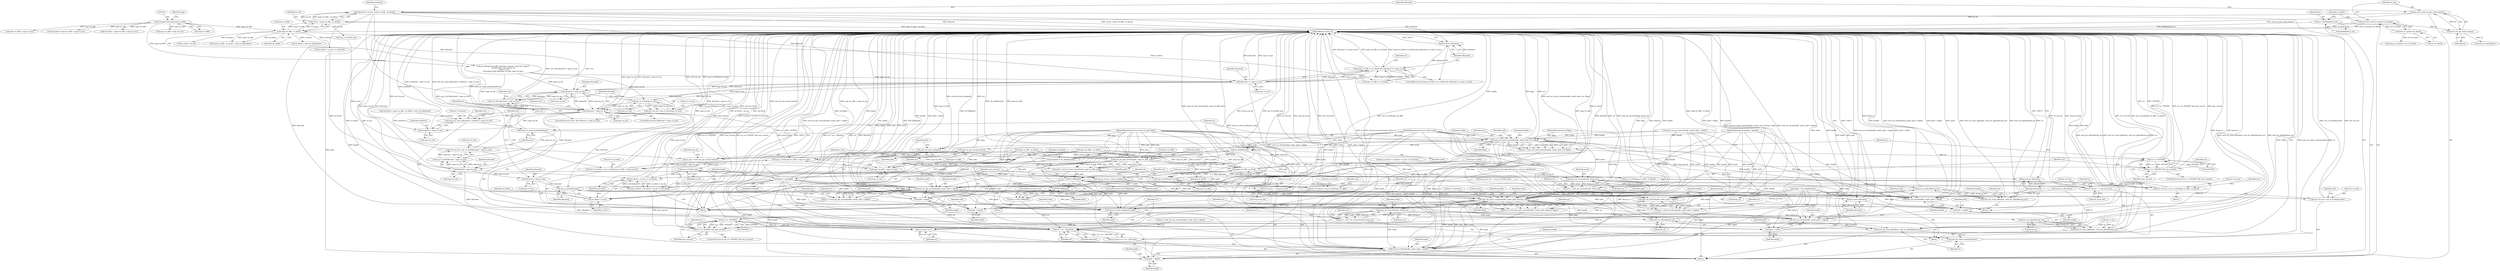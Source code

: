 digraph "1_linux_667eff35a1f56fa74ce98a0c7c29a40adc1ba4e3_0@API" {
"1000220" [label="(Call,allocated = ee_len - (map->m_lblk - ee_block))"];
"1000222" [label="(Call,ee_len - (map->m_lblk - ee_block))"];
"1000216" [label="(Call,ee_len = ext4_ext_get_actual_len(ex))"];
"1000218" [label="(Call,ext4_ext_get_actual_len(ex))"];
"1000203" [label="(Call,ex = path[depth].p_ext)"];
"1000224" [label="(Call,map->m_lblk - ee_block)"];
"1000153" [label="(Call,(unsigned long long)map->m_lblk)"];
"1000210" [label="(Call,ee_block = le32_to_cpu(ex->ee_block))"];
"1000212" [label="(Call,le32_to_cpu(ex->ee_block))"];
"1000274" [label="(Call,allocated <= map->m_len)"];
"1000268" [label="(Call,(map->m_lblk == ee_block) && (allocated <= map->m_len))"];
"1000279" [label="(Return,return allocated;)"];
"1000322" [label="(Call,allocated > map->m_len)"];
"1000319" [label="(Call,!ex1 && allocated > map->m_len)"];
"1000331" [label="(Call,cpu_to_le16(map->m_len))"];
"1000327" [label="(Call,ex2->ee_len = cpu_to_le16(map->m_len))"];
"1000336" [label="(Call,allocated > map->m_len)"];
"1000351" [label="(Call,cpu_to_le32(map->m_lblk + map->m_len))"];
"1000347" [label="(Call,ex3->ee_block = cpu_to_le32(map->m_lblk + map->m_len))"];
"1000352" [label="(Call,map->m_lblk + map->m_len)"];
"1000359" [label="(Call,ext4_ext_store_pblock(ex3, newblock + map->m_len))"];
"1000376" [label="(Call,ext4_ext_mark_uninitialized(ex3))"];
"1000380" [label="(Call,ext4_ext_insert_extent(handle, inode, path, ex3, flags))"];
"1000378" [label="(Call,err = ext4_ext_insert_extent(handle, inode, path, ex3, flags))"];
"1000388" [label="(Call,err == -ENOSPC)"];
"1000387" [label="(Call,err == -ENOSPC && may_zeroout)"];
"1000664" [label="(Return,return err;)"];
"1000396" [label="(Call,ext4_ext_zeroout(inode, &orig_ex))"];
"1000394" [label="(Call,err =  ext4_ext_zeroout(inode, &orig_ex))"];
"1000419" [label="(Call,ext4_ext_pblock(&orig_ex))"];
"1000417" [label="(Call,ext4_ext_store_pblock(ex, ext4_ext_pblock(&orig_ex)))"];
"1000422" [label="(Call,ext4_ext_dirty(handle, inode, path + depth))"];
"1000653" [label="(Call,ext4_ext_pblock(&orig_ex))"];
"1000651" [label="(Call,ext4_ext_store_pblock(ex, ext4_ext_pblock(&orig_ex)))"];
"1000656" [label="(Call,ext4_ext_mark_uninitialized(ex))"];
"1000658" [label="(Call,ext4_ext_dirty(handle, inode, path + depth))"];
"1000425" [label="(Call,path + depth)"];
"1000436" [label="(Call,ext_depth(inode))"];
"1000434" [label="(Call,newdepth = ext_depth(inode))"];
"1000455" [label="(Call,depth = newdepth)"];
"1000494" [label="(Call,ext4_ext_get_access(handle, inode, path + depth))"];
"1000492" [label="(Call,err = ext4_ext_get_access(handle, inode, path + depth))"];
"1000632" [label="(Call,err ? err : allocated)"];
"1000631" [label="(Return,return err ? err : allocated;)"];
"1000560" [label="(Call,ext4_ext_dirty(handle, inode, path + depth))"];
"1000558" [label="(Call,err = ext4_ext_dirty(handle, inode, path + depth))"];
"1000628" [label="(Call,ext4_ext_show_leaf(inode, path))"];
"1000572" [label="(Call,ext4_ext_insert_extent(handle, inode, path, &newex, flags))"];
"1000570" [label="(Call,err = ext4_ext_insert_extent(handle, inode, path, &newex, flags))"];
"1000581" [label="(Call,err == -ENOSPC)"];
"1000580" [label="(Call,err == -ENOSPC && may_zeroout)"];
"1000589" [label="(Call,ext4_ext_zeroout(inode, &orig_ex))"];
"1000587" [label="(Call,err =  ext4_ext_zeroout(inode, &orig_ex))"];
"1000612" [label="(Call,ext4_ext_pblock(&orig_ex))"];
"1000610" [label="(Call,ext4_ext_store_pblock(ex, ext4_ext_pblock(&orig_ex)))"];
"1000615" [label="(Call,ext4_ext_dirty(handle, inode, path + depth))"];
"1000618" [label="(Call,path + depth)"];
"1000661" [label="(Call,path + depth)"];
"1000497" [label="(Call,path + depth)"];
"1000563" [label="(Call,path + depth)"];
"1000462" [label="(Call,ext4_ext_find_extent(inode, map->m_lblk, path))"];
"1000460" [label="(Call,path = ext4_ext_find_extent(inode, map->m_lblk, path))"];
"1000469" [label="(Call,IS_ERR(path))"];
"1000474" [label="(Call,PTR_ERR(path))"];
"1000472" [label="(Call,err = PTR_ERR(path))"];
"1000523" [label="(Call,map->m_lblk - ee_block)"];
"1000522" [label="(Call,cpu_to_le16(map->m_lblk - ee_block))"];
"1000518" [label="(Call,ex1->ee_len = cpu_to_le16(map->m_lblk - ee_block))"];
"1000538" [label="(Call,cpu_to_le32(map->m_lblk))"];
"1000534" [label="(Call,ex2->ee_block = cpu_to_le32(map->m_lblk))"];
"1000440" [label="(Call,ext4_ext_get_actual_len(ex3))"];
"1000438" [label="(Call,ee_len -= ext4_ext_get_actual_len(ex3))"];
"1000446" [label="(Call,cpu_to_le16(ee_len))"];
"1000442" [label="(Call,orig_ex.ee_len = cpu_to_le16(ee_len))"];
"1000603" [label="(Call,ex->ee_len   = orig_ex.ee_len)"];
"1000644" [label="(Call,ex->ee_len   = orig_ex.ee_len)"];
"1000450" [label="(Call,ee_block + ee_len <= eof_block)"];
"1000448" [label="(Call,may_zeroout = ee_block + ee_len <= eof_block)"];
"1000451" [label="(Call,ee_block + ee_len)"];
"1000458" [label="(Call,ext4_ext_drop_refs(path))"];
"1000361" [label="(Call,newblock + map->m_len)"];
"1000371" [label="(Call,allocated - map->m_len)"];
"1000370" [label="(Call,cpu_to_le16(allocated - map->m_len))"];
"1000366" [label="(Call,ex3->ee_len = cpu_to_le16(allocated - map->m_len))"];
"1000428" [label="(Return,return allocated;)"];
"1000503" [label="(Call,allocated = map->m_len)"];
"1000549" [label="(Call,cpu_to_le16(allocated))"];
"1000545" [label="(Call,ex2->ee_len = cpu_to_le16(allocated))"];
"1000621" [label="(Return,return allocated;)"];
"1000441" [label="(Identifier,ex3)"];
"1000219" [label="(Identifier,ex)"];
"1000457" [label="(Identifier,newdepth)"];
"1000253" [label="(Call,cpu_to_le16(ee_len))"];
"1000660" [label="(Identifier,inode)"];
"1000389" [label="(Identifier,err)"];
"1000586" [label="(Block,)"];
"1000211" [label="(Identifier,ee_block)"];
"1000336" [label="(Call,allocated > map->m_len)"];
"1000119" [label="(MethodParameterIn,struct ext4_ext_path *path)"];
"1000454" [label="(Identifier,eof_block)"];
"1000581" [label="(Call,err == -ENOSPC)"];
"1000585" [label="(Identifier,may_zeroout)"];
"1000293" [label="(Call,map->m_lblk > ee_block)"];
"1000631" [label="(Return,return err ? err : allocated;)"];
"1000436" [label="(Call,ext_depth(inode))"];
"1000216" [label="(Call,ee_len = ext4_ext_get_actual_len(ex))"];
"1000538" [label="(Call,cpu_to_le32(map->m_lblk))"];
"1000524" [label="(Call,map->m_lblk)"];
"1000422" [label="(Call,ext4_ext_dirty(handle, inode, path + depth))"];
"1000630" [label="(Identifier,path)"];
"1000392" [label="(Identifier,may_zeroout)"];
"1000615" [label="(Call,ext4_ext_dirty(handle, inode, path + depth))"];
"1000418" [label="(Identifier,ex)"];
"1000527" [label="(Identifier,ee_block)"];
"1000224" [label="(Call,map->m_lblk - ee_block)"];
"1000263" [label="(Call,ee_block + ee_len)"];
"1000578" [label="(Identifier,flags)"];
"1000324" [label="(Call,map->m_len)"];
"1000611" [label="(Identifier,ex)"];
"1000435" [label="(Identifier,newdepth)"];
"1000210" [label="(Call,ee_block = le32_to_cpu(ex->ee_block))"];
"1000427" [label="(Identifier,depth)"];
"1000514" [label="(Block,)"];
"1000453" [label="(Identifier,ee_len)"];
"1000448" [label="(Call,may_zeroout = ee_block + ee_len <= eof_block)"];
"1000155" [label="(Call,map->m_lblk)"];
"1000522" [label="(Call,cpu_to_le16(map->m_lblk - ee_block))"];
"1000371" [label="(Call,allocated - map->m_len)"];
"1000390" [label="(Call,-ENOSPC)"];
"1000588" [label="(Identifier,err)"];
"1000469" [label="(Call,IS_ERR(path))"];
"1000645" [label="(Call,ex->ee_len)"];
"1000378" [label="(Call,err = ext4_ext_insert_extent(handle, inode, path, ex3, flags))"];
"1000582" [label="(Identifier,err)"];
"1000497" [label="(Call,path + depth)"];
"1000575" [label="(Identifier,path)"];
"1000485" [label="(Call,ex2 != &newex)"];
"1000612" [label="(Call,ext4_ext_pblock(&orig_ex))"];
"1000607" [label="(Call,orig_ex.ee_len)"];
"1000458" [label="(Call,ext4_ext_drop_refs(path))"];
"1000659" [label="(Identifier,handle)"];
"1000332" [label="(Call,map->m_len)"];
"1000444" [label="(Identifier,orig_ex)"];
"1000231" [label="(Call,map->m_lblk - ee_block + ext4_ext_pblock(ex))"];
"1000225" [label="(Call,map->m_lblk)"];
"1000656" [label="(Call,ext4_ext_mark_uninitialized(ex))"];
"1000493" [label="(Identifier,err)"];
"1000331" [label="(Call,cpu_to_le16(map->m_len))"];
"1000361" [label="(Call,newblock + map->m_len)"];
"1000343" [label="(Call,ex3 = &newex)"];
"1000664" [label="(Return,return err;)"];
"1000397" [label="(Identifier,inode)"];
"1000338" [label="(Call,map->m_len)"];
"1000652" [label="(Identifier,ex)"];
"1000501" [label="(Identifier,err)"];
"1000657" [label="(Identifier,ex)"];
"1000590" [label="(Identifier,inode)"];
"1000148" [label="(Call,ext_debug(\"ext4_split_unwritten_extents: inode %lu, logical\"\n \t\t\"block %llu, max_blocks %u\n\", inode->i_ino,\n\t\t(unsigned long long)map->m_lblk, map->m_len))"];
"1000635" [label="(Identifier,allocated)"];
"1000567" [label="(Literal,\"out here\n\")"];
"1000460" [label="(Call,path = ext4_ext_find_extent(inode, map->m_lblk, path))"];
"1000388" [label="(Call,err == -ENOSPC)"];
"1000604" [label="(Call,ex->ee_len)"];
"1000663" [label="(Identifier,depth)"];
"1000633" [label="(Identifier,err)"];
"1000529" [label="(Identifier,ex1)"];
"1000322" [label="(Call,allocated > map->m_len)"];
"1000269" [label="(Call,map->m_lblk == ee_block)"];
"1000534" [label="(Call,ex2->ee_block = cpu_to_le32(map->m_lblk))"];
"1000661" [label="(Call,path + depth)"];
"1000658" [label="(Call,ext4_ext_dirty(handle, inode, path + depth))"];
"1000559" [label="(Identifier,err)"];
"1000381" [label="(Identifier,handle)"];
"1000432" [label="(Identifier,err)"];
"1000545" [label="(Call,ex2->ee_len = cpu_to_le16(allocated))"];
"1000235" [label="(Call,ee_block + ext4_ext_pblock(ex))"];
"1000387" [label="(Call,err == -ENOSPC && may_zeroout)"];
"1000368" [label="(Identifier,ex3)"];
"1000212" [label="(Call,le32_to_cpu(ex->ee_block))"];
"1000554" [label="(Call,ex2 != ex)"];
"1000451" [label="(Call,ee_block + ee_len)"];
"1000467" [label="(Identifier,path)"];
"1000120" [label="(MethodParameterIn,int flags)"];
"1000518" [label="(Call,ex1->ee_len = cpu_to_le16(map->m_lblk - ee_block))"];
"1000283" [label="(Call,ext4_ext_get_access(handle, inode, path + depth))"];
"1000394" [label="(Call,err =  ext4_ext_zeroout(inode, &orig_ex))"];
"1000398" [label="(Call,&orig_ex)"];
"1000366" [label="(Call,ex3->ee_len = cpu_to_le16(allocated - map->m_len))"];
"1000401" [label="(Identifier,err)"];
"1000662" [label="(Identifier,path)"];
"1000589" [label="(Call,ext4_ext_zeroout(inode, &orig_ex))"];
"1000276" [label="(Call,map->m_len)"];
"1000450" [label="(Call,ee_block + ee_len <= eof_block)"];
"1000280" [label="(Identifier,allocated)"];
"1000352" [label="(Call,map->m_lblk + map->m_len)"];
"1000471" [label="(Block,)"];
"1000499" [label="(Identifier,depth)"];
"1000571" [label="(Identifier,err)"];
"1000382" [label="(Identifier,inode)"];
"1000370" [label="(Call,cpu_to_le16(allocated - map->m_len))"];
"1000116" [label="(MethodParameterIn,handle_t *handle)"];
"1000376" [label="(Call,ext4_ext_mark_uninitialized(ex3))"];
"1000549" [label="(Call,cpu_to_le16(allocated))"];
"1000472" [label="(Call,err = PTR_ERR(path))"];
"1000428" [label="(Return,return allocated;)"];
"1000275" [label="(Identifier,allocated)"];
"1000318" [label="(ControlStructure,if (!ex1 && allocated > map->m_len))"];
"1000205" [label="(Call,path[depth].p_ext)"];
"1000351" [label="(Call,cpu_to_le32(map->m_lblk + map->m_len))"];
"1000121" [label="(Block,)"];
"1000476" [label="(ControlStructure,goto out;)"];
"1000665" [label="(Identifier,err)"];
"1000439" [label="(Identifier,ee_len)"];
"1000353" [label="(Call,map->m_lblk)"];
"1000367" [label="(Call,ex3->ee_len)"];
"1000572" [label="(Call,ext4_ext_insert_extent(handle, inode, path, &newex, flags))"];
"1000335" [label="(ControlStructure,if (allocated > map->m_len))"];
"1000385" [label="(Identifier,flags)"];
"1000464" [label="(Call,map->m_lblk)"];
"1000217" [label="(Identifier,ee_len)"];
"1000255" [label="(Call,ext4_ext_store_pblock(&orig_ex, ext4_ext_pblock(ex)))"];
"1000274" [label="(Call,allocated <= map->m_len)"];
"1000183" [label="(Call,map->m_lblk + map->m_len)"];
"1000267" [label="(ControlStructure,if ((map->m_lblk == ee_block) && (allocated <= map->m_len)))"];
"1000440" [label="(Call,ext4_ext_get_actual_len(ex3))"];
"1000594" [label="(Identifier,err)"];
"1000426" [label="(Identifier,path)"];
"1000494" [label="(Call,ext4_ext_get_access(handle, inode, path + depth))"];
"1000473" [label="(Identifier,err)"];
"1000552" [label="(Identifier,ex2)"];
"1000463" [label="(Identifier,inode)"];
"1000323" [label="(Identifier,allocated)"];
"1000468" [label="(ControlStructure,if (IS_ERR(path)))"];
"1000519" [label="(Call,ex1->ee_len)"];
"1000282" [label="(Identifier,err)"];
"1000648" [label="(Call,orig_ex.ee_len)"];
"1000320" [label="(Call,!ex1)"];
"1000307" [label="(Call,map->m_lblk - ee_block)"];
"1000580" [label="(Call,err == -ENOSPC && may_zeroout)"];
"1000591" [label="(Call,&orig_ex)"];
"1000159" [label="(Identifier,map)"];
"1000423" [label="(Identifier,handle)"];
"1000419" [label="(Call,ext4_ext_pblock(&orig_ex))"];
"1000558" [label="(Call,err = ext4_ext_dirty(handle, inode, path + depth))"];
"1000328" [label="(Call,ex2->ee_len)"];
"1000379" [label="(Identifier,err)"];
"1000550" [label="(Identifier,allocated)"];
"1000629" [label="(Identifier,inode)"];
"1000616" [label="(Identifier,handle)"];
"1000363" [label="(Call,map->m_len)"];
"1000420" [label="(Call,&orig_ex)"];
"1000504" [label="(Identifier,allocated)"];
"1000281" [label="(Call,err = ext4_ext_get_access(handle, inode, path + depth))"];
"1000618" [label="(Call,path + depth)"];
"1000434" [label="(Call,newdepth = ext_depth(inode))"];
"1000576" [label="(Call,&newex)"];
"1000380" [label="(Call,ext4_ext_insert_extent(handle, inode, path, ex3, flags))"];
"1000237" [label="(Call,ext4_ext_pblock(ex))"];
"1000260" [label="(Call,may_zeroout = ee_block + ee_len <= eof_block)"];
"1000446" [label="(Call,cpu_to_le16(ee_len))"];
"1000117" [label="(MethodParameterIn,struct inode *inode)"];
"1000503" [label="(Call,allocated = map->m_len)"];
"1000617" [label="(Identifier,inode)"];
"1000539" [label="(Call,map->m_lblk)"];
"1000242" [label="(Call,orig_ex.ee_block = ex->ee_block)"];
"1000384" [label="(Identifier,ex3)"];
"1000456" [label="(Identifier,depth)"];
"1000470" [label="(Identifier,path)"];
"1000222" [label="(Call,ee_len - (map->m_lblk - ee_block))"];
"1000475" [label="(Identifier,path)"];
"1000373" [label="(Call,map->m_len)"];
"1000474" [label="(Call,PTR_ERR(path))"];
"1000560" [label="(Call,ext4_ext_dirty(handle, inode, path + depth))"];
"1000417" [label="(Call,ext4_ext_store_pblock(ex, ext4_ext_pblock(&orig_ex)))"];
"1000344" [label="(Identifier,ex3)"];
"1000190" [label="(Call,eof_block = map->m_lblk + map->m_len)"];
"1000372" [label="(Identifier,allocated)"];
"1000319" [label="(Call,!ex1 && allocated > map->m_len)"];
"1000327" [label="(Call,ex2->ee_len = cpu_to_le16(map->m_len))"];
"1000425" [label="(Call,path + depth)"];
"1000628" [label="(Call,ext4_ext_show_leaf(inode, path))"];
"1000393" [label="(Block,)"];
"1000348" [label="(Call,ex3->ee_block)"];
"1000204" [label="(Identifier,ex)"];
"1000654" [label="(Call,&orig_ex)"];
"1000492" [label="(Call,err = ext4_ext_get_access(handle, inode, path + depth))"];
"1000610" [label="(Call,ext4_ext_store_pblock(ex, ext4_ext_pblock(&orig_ex)))"];
"1000377" [label="(Identifier,ex3)"];
"1000396" [label="(Call,ext4_ext_zeroout(inode, &orig_ex))"];
"1000535" [label="(Call,ex2->ee_block)"];
"1000561" [label="(Identifier,handle)"];
"1000360" [label="(Identifier,ex3)"];
"1000644" [label="(Call,ex->ee_len   = orig_ex.ee_len)"];
"1000452" [label="(Identifier,ee_block)"];
"1000153" [label="(Call,(unsigned long long)map->m_lblk)"];
"1000221" [label="(Identifier,allocated)"];
"1000347" [label="(Call,ex3->ee_block = cpu_to_le32(map->m_lblk + map->m_len))"];
"1000651" [label="(Call,ext4_ext_store_pblock(ex, ext4_ext_pblock(&orig_ex)))"];
"1000459" [label="(Identifier,path)"];
"1000622" [label="(Identifier,allocated)"];
"1000362" [label="(Identifier,newblock)"];
"1000543" [label="(Identifier,ex2)"];
"1000424" [label="(Identifier,inode)"];
"1000573" [label="(Identifier,handle)"];
"1000443" [label="(Call,orig_ex.ee_len)"];
"1000199" [label="(Call,depth = ext_depth(inode))"];
"1000218" [label="(Call,ext4_ext_get_actual_len(ex))"];
"1000341" [label="(Block,)"];
"1000386" [label="(ControlStructure,if (err == -ENOSPC && may_zeroout))"];
"1000603" [label="(Call,ex->ee_len   = orig_ex.ee_len)"];
"1000213" [label="(Call,ex->ee_block)"];
"1000498" [label="(Identifier,path)"];
"1000359" [label="(Call,ext4_ext_store_pblock(ex3, newblock + map->m_len))"];
"1000562" [label="(Identifier,inode)"];
"1000478" [label="(Identifier,ex)"];
"1000438" [label="(Call,ee_len -= ext4_ext_get_actual_len(ex3))"];
"1000510" [label="(Identifier,ex1)"];
"1000495" [label="(Identifier,handle)"];
"1000447" [label="(Identifier,ee_len)"];
"1000455" [label="(Call,depth = newdepth)"];
"1000634" [label="(Identifier,err)"];
"1000563" [label="(Call,path + depth)"];
"1000268" [label="(Call,(map->m_lblk == ee_block) && (allocated <= map->m_len))"];
"1000546" [label="(Call,ex2->ee_len)"];
"1000619" [label="(Identifier,path)"];
"1000462" [label="(Call,ext4_ext_find_extent(inode, map->m_lblk, path))"];
"1000203" [label="(Call,ex = path[depth].p_ext)"];
"1000613" [label="(Call,&orig_ex)"];
"1000437" [label="(Identifier,inode)"];
"1000356" [label="(Call,map->m_len)"];
"1000258" [label="(Call,ext4_ext_pblock(ex))"];
"1000230" [label="(Identifier,newblock)"];
"1000262" [label="(Call,ee_block + ee_len <= eof_block)"];
"1000395" [label="(Identifier,err)"];
"1000461" [label="(Identifier,path)"];
"1000653" [label="(Call,ext4_ext_pblock(&orig_ex))"];
"1000583" [label="(Call,-ENOSPC)"];
"1000620" [label="(Identifier,depth)"];
"1000565" [label="(Identifier,depth)"];
"1000220" [label="(Call,allocated = ee_len - (map->m_lblk - ee_block))"];
"1000574" [label="(Identifier,inode)"];
"1000564" [label="(Identifier,path)"];
"1000496" [label="(Identifier,inode)"];
"1000442" [label="(Call,orig_ex.ee_len = cpu_to_le16(ee_len))"];
"1000570" [label="(Call,err = ext4_ext_insert_extent(handle, inode, path, &newex, flags))"];
"1000181" [label="(Call,eof_block < map->m_lblk + map->m_len)"];
"1000587" [label="(Call,err =  ext4_ext_zeroout(inode, &orig_ex))"];
"1000429" [label="(Identifier,allocated)"];
"1000579" [label="(ControlStructure,if (err == -ENOSPC && may_zeroout))"];
"1000632" [label="(Call,err ? err : allocated)"];
"1000383" [label="(Identifier,path)"];
"1000621" [label="(Return,return allocated;)"];
"1000523" [label="(Call,map->m_lblk - ee_block)"];
"1000228" [label="(Identifier,ee_block)"];
"1000192" [label="(Call,map->m_lblk + map->m_len)"];
"1000223" [label="(Identifier,ee_len)"];
"1000329" [label="(Identifier,ex2)"];
"1000449" [label="(Identifier,may_zeroout)"];
"1000625" [label="(Identifier,err)"];
"1000505" [label="(Call,map->m_len)"];
"1000666" [label="(MethodReturn,static int)"];
"1000279" [label="(Return,return allocated;)"];
"1000337" [label="(Identifier,allocated)"];
"1000249" [label="(Call,orig_ex.ee_len   = cpu_to_le16(ee_len))"];
"1000229" [label="(Call,newblock = map->m_lblk - ee_block + ext4_ext_pblock(ex))"];
"1000220" -> "1000121"  [label="AST: "];
"1000220" -> "1000222"  [label="CFG: "];
"1000221" -> "1000220"  [label="AST: "];
"1000222" -> "1000220"  [label="AST: "];
"1000230" -> "1000220"  [label="CFG: "];
"1000220" -> "1000666"  [label="DDG: allocated"];
"1000220" -> "1000666"  [label="DDG: ee_len - (map->m_lblk - ee_block)"];
"1000222" -> "1000220"  [label="DDG: ee_len"];
"1000222" -> "1000220"  [label="DDG: map->m_lblk - ee_block"];
"1000220" -> "1000274"  [label="DDG: allocated"];
"1000220" -> "1000279"  [label="DDG: allocated"];
"1000220" -> "1000322"  [label="DDG: allocated"];
"1000220" -> "1000336"  [label="DDG: allocated"];
"1000220" -> "1000632"  [label="DDG: allocated"];
"1000222" -> "1000224"  [label="CFG: "];
"1000223" -> "1000222"  [label="AST: "];
"1000224" -> "1000222"  [label="AST: "];
"1000222" -> "1000666"  [label="DDG: map->m_lblk - ee_block"];
"1000216" -> "1000222"  [label="DDG: ee_len"];
"1000224" -> "1000222"  [label="DDG: map->m_lblk"];
"1000224" -> "1000222"  [label="DDG: ee_block"];
"1000222" -> "1000253"  [label="DDG: ee_len"];
"1000216" -> "1000121"  [label="AST: "];
"1000216" -> "1000218"  [label="CFG: "];
"1000217" -> "1000216"  [label="AST: "];
"1000218" -> "1000216"  [label="AST: "];
"1000221" -> "1000216"  [label="CFG: "];
"1000216" -> "1000666"  [label="DDG: ext4_ext_get_actual_len(ex)"];
"1000218" -> "1000216"  [label="DDG: ex"];
"1000218" -> "1000219"  [label="CFG: "];
"1000219" -> "1000218"  [label="AST: "];
"1000203" -> "1000218"  [label="DDG: ex"];
"1000218" -> "1000237"  [label="DDG: ex"];
"1000203" -> "1000121"  [label="AST: "];
"1000203" -> "1000205"  [label="CFG: "];
"1000204" -> "1000203"  [label="AST: "];
"1000205" -> "1000203"  [label="AST: "];
"1000211" -> "1000203"  [label="CFG: "];
"1000203" -> "1000666"  [label="DDG: path[depth].p_ext"];
"1000224" -> "1000228"  [label="CFG: "];
"1000225" -> "1000224"  [label="AST: "];
"1000228" -> "1000224"  [label="AST: "];
"1000153" -> "1000224"  [label="DDG: map->m_lblk"];
"1000210" -> "1000224"  [label="DDG: ee_block"];
"1000224" -> "1000231"  [label="DDG: map->m_lblk"];
"1000224" -> "1000231"  [label="DDG: ee_block"];
"1000224" -> "1000235"  [label="DDG: ee_block"];
"1000224" -> "1000262"  [label="DDG: ee_block"];
"1000224" -> "1000263"  [label="DDG: ee_block"];
"1000224" -> "1000269"  [label="DDG: ee_block"];
"1000153" -> "1000148"  [label="AST: "];
"1000153" -> "1000155"  [label="CFG: "];
"1000154" -> "1000153"  [label="AST: "];
"1000155" -> "1000153"  [label="AST: "];
"1000159" -> "1000153"  [label="CFG: "];
"1000153" -> "1000148"  [label="DDG: map->m_lblk"];
"1000153" -> "1000181"  [label="DDG: map->m_lblk"];
"1000153" -> "1000183"  [label="DDG: map->m_lblk"];
"1000153" -> "1000190"  [label="DDG: map->m_lblk"];
"1000153" -> "1000192"  [label="DDG: map->m_lblk"];
"1000210" -> "1000121"  [label="AST: "];
"1000210" -> "1000212"  [label="CFG: "];
"1000211" -> "1000210"  [label="AST: "];
"1000212" -> "1000210"  [label="AST: "];
"1000217" -> "1000210"  [label="CFG: "];
"1000210" -> "1000666"  [label="DDG: le32_to_cpu(ex->ee_block)"];
"1000212" -> "1000210"  [label="DDG: ex->ee_block"];
"1000212" -> "1000213"  [label="CFG: "];
"1000213" -> "1000212"  [label="AST: "];
"1000212" -> "1000242"  [label="DDG: ex->ee_block"];
"1000274" -> "1000268"  [label="AST: "];
"1000274" -> "1000276"  [label="CFG: "];
"1000275" -> "1000274"  [label="AST: "];
"1000276" -> "1000274"  [label="AST: "];
"1000268" -> "1000274"  [label="CFG: "];
"1000274" -> "1000666"  [label="DDG: allocated"];
"1000274" -> "1000666"  [label="DDG: map->m_len"];
"1000274" -> "1000268"  [label="DDG: allocated"];
"1000274" -> "1000268"  [label="DDG: map->m_len"];
"1000148" -> "1000274"  [label="DDG: map->m_len"];
"1000274" -> "1000279"  [label="DDG: allocated"];
"1000274" -> "1000322"  [label="DDG: allocated"];
"1000274" -> "1000322"  [label="DDG: map->m_len"];
"1000274" -> "1000331"  [label="DDG: map->m_len"];
"1000274" -> "1000336"  [label="DDG: allocated"];
"1000274" -> "1000336"  [label="DDG: map->m_len"];
"1000274" -> "1000632"  [label="DDG: allocated"];
"1000268" -> "1000267"  [label="AST: "];
"1000268" -> "1000269"  [label="CFG: "];
"1000269" -> "1000268"  [label="AST: "];
"1000280" -> "1000268"  [label="CFG: "];
"1000282" -> "1000268"  [label="CFG: "];
"1000268" -> "1000666"  [label="DDG: map->m_lblk == ee_block"];
"1000268" -> "1000666"  [label="DDG: (map->m_lblk == ee_block) && (allocated <= map->m_len)"];
"1000268" -> "1000666"  [label="DDG: allocated <= map->m_len"];
"1000269" -> "1000268"  [label="DDG: map->m_lblk"];
"1000269" -> "1000268"  [label="DDG: ee_block"];
"1000279" -> "1000267"  [label="AST: "];
"1000279" -> "1000280"  [label="CFG: "];
"1000280" -> "1000279"  [label="AST: "];
"1000666" -> "1000279"  [label="CFG: "];
"1000279" -> "1000666"  [label="DDG: <RET>"];
"1000280" -> "1000279"  [label="DDG: allocated"];
"1000322" -> "1000319"  [label="AST: "];
"1000322" -> "1000324"  [label="CFG: "];
"1000323" -> "1000322"  [label="AST: "];
"1000324" -> "1000322"  [label="AST: "];
"1000319" -> "1000322"  [label="CFG: "];
"1000322" -> "1000319"  [label="DDG: allocated"];
"1000322" -> "1000319"  [label="DDG: map->m_len"];
"1000148" -> "1000322"  [label="DDG: map->m_len"];
"1000322" -> "1000331"  [label="DDG: map->m_len"];
"1000322" -> "1000336"  [label="DDG: allocated"];
"1000322" -> "1000336"  [label="DDG: map->m_len"];
"1000319" -> "1000318"  [label="AST: "];
"1000319" -> "1000320"  [label="CFG: "];
"1000320" -> "1000319"  [label="AST: "];
"1000329" -> "1000319"  [label="CFG: "];
"1000337" -> "1000319"  [label="CFG: "];
"1000319" -> "1000666"  [label="DDG: !ex1 && allocated > map->m_len"];
"1000319" -> "1000666"  [label="DDG: !ex1"];
"1000320" -> "1000319"  [label="DDG: ex1"];
"1000331" -> "1000327"  [label="AST: "];
"1000331" -> "1000332"  [label="CFG: "];
"1000332" -> "1000331"  [label="AST: "];
"1000327" -> "1000331"  [label="CFG: "];
"1000331" -> "1000327"  [label="DDG: map->m_len"];
"1000148" -> "1000331"  [label="DDG: map->m_len"];
"1000331" -> "1000336"  [label="DDG: map->m_len"];
"1000327" -> "1000318"  [label="AST: "];
"1000328" -> "1000327"  [label="AST: "];
"1000337" -> "1000327"  [label="CFG: "];
"1000327" -> "1000666"  [label="DDG: cpu_to_le16(map->m_len)"];
"1000327" -> "1000666"  [label="DDG: ex2->ee_len"];
"1000336" -> "1000335"  [label="AST: "];
"1000336" -> "1000338"  [label="CFG: "];
"1000337" -> "1000336"  [label="AST: "];
"1000338" -> "1000336"  [label="AST: "];
"1000344" -> "1000336"  [label="CFG: "];
"1000510" -> "1000336"  [label="CFG: "];
"1000336" -> "1000666"  [label="DDG: allocated > map->m_len"];
"1000336" -> "1000666"  [label="DDG: map->m_len"];
"1000148" -> "1000336"  [label="DDG: map->m_len"];
"1000336" -> "1000351"  [label="DDG: map->m_len"];
"1000336" -> "1000352"  [label="DDG: map->m_len"];
"1000336" -> "1000359"  [label="DDG: map->m_len"];
"1000336" -> "1000361"  [label="DDG: map->m_len"];
"1000336" -> "1000371"  [label="DDG: allocated"];
"1000336" -> "1000371"  [label="DDG: map->m_len"];
"1000336" -> "1000549"  [label="DDG: allocated"];
"1000351" -> "1000347"  [label="AST: "];
"1000351" -> "1000352"  [label="CFG: "];
"1000352" -> "1000351"  [label="AST: "];
"1000347" -> "1000351"  [label="CFG: "];
"1000351" -> "1000666"  [label="DDG: map->m_lblk + map->m_len"];
"1000351" -> "1000347"  [label="DDG: map->m_lblk + map->m_len"];
"1000293" -> "1000351"  [label="DDG: map->m_lblk"];
"1000307" -> "1000351"  [label="DDG: map->m_lblk"];
"1000347" -> "1000341"  [label="AST: "];
"1000348" -> "1000347"  [label="AST: "];
"1000360" -> "1000347"  [label="CFG: "];
"1000347" -> "1000666"  [label="DDG: cpu_to_le32(map->m_lblk + map->m_len)"];
"1000347" -> "1000666"  [label="DDG: ex3->ee_block"];
"1000352" -> "1000356"  [label="CFG: "];
"1000353" -> "1000352"  [label="AST: "];
"1000356" -> "1000352"  [label="AST: "];
"1000352" -> "1000666"  [label="DDG: map->m_lblk"];
"1000293" -> "1000352"  [label="DDG: map->m_lblk"];
"1000307" -> "1000352"  [label="DDG: map->m_lblk"];
"1000359" -> "1000341"  [label="AST: "];
"1000359" -> "1000361"  [label="CFG: "];
"1000360" -> "1000359"  [label="AST: "];
"1000361" -> "1000359"  [label="AST: "];
"1000368" -> "1000359"  [label="CFG: "];
"1000359" -> "1000666"  [label="DDG: newblock + map->m_len"];
"1000359" -> "1000666"  [label="DDG: ext4_ext_store_pblock(ex3, newblock + map->m_len)"];
"1000343" -> "1000359"  [label="DDG: ex3"];
"1000229" -> "1000359"  [label="DDG: newblock"];
"1000359" -> "1000376"  [label="DDG: ex3"];
"1000376" -> "1000341"  [label="AST: "];
"1000376" -> "1000377"  [label="CFG: "];
"1000377" -> "1000376"  [label="AST: "];
"1000379" -> "1000376"  [label="CFG: "];
"1000376" -> "1000666"  [label="DDG: ext4_ext_mark_uninitialized(ex3)"];
"1000376" -> "1000380"  [label="DDG: ex3"];
"1000380" -> "1000378"  [label="AST: "];
"1000380" -> "1000385"  [label="CFG: "];
"1000381" -> "1000380"  [label="AST: "];
"1000382" -> "1000380"  [label="AST: "];
"1000383" -> "1000380"  [label="AST: "];
"1000384" -> "1000380"  [label="AST: "];
"1000385" -> "1000380"  [label="AST: "];
"1000378" -> "1000380"  [label="CFG: "];
"1000380" -> "1000666"  [label="DDG: ex3"];
"1000380" -> "1000666"  [label="DDG: handle"];
"1000380" -> "1000666"  [label="DDG: flags"];
"1000380" -> "1000378"  [label="DDG: inode"];
"1000380" -> "1000378"  [label="DDG: flags"];
"1000380" -> "1000378"  [label="DDG: path"];
"1000380" -> "1000378"  [label="DDG: ex3"];
"1000380" -> "1000378"  [label="DDG: handle"];
"1000283" -> "1000380"  [label="DDG: handle"];
"1000283" -> "1000380"  [label="DDG: inode"];
"1000116" -> "1000380"  [label="DDG: handle"];
"1000117" -> "1000380"  [label="DDG: inode"];
"1000119" -> "1000380"  [label="DDG: path"];
"1000120" -> "1000380"  [label="DDG: flags"];
"1000380" -> "1000396"  [label="DDG: inode"];
"1000380" -> "1000422"  [label="DDG: handle"];
"1000380" -> "1000422"  [label="DDG: path"];
"1000380" -> "1000425"  [label="DDG: path"];
"1000380" -> "1000436"  [label="DDG: inode"];
"1000380" -> "1000440"  [label="DDG: ex3"];
"1000380" -> "1000458"  [label="DDG: path"];
"1000380" -> "1000494"  [label="DDG: handle"];
"1000380" -> "1000572"  [label="DDG: flags"];
"1000380" -> "1000658"  [label="DDG: handle"];
"1000380" -> "1000658"  [label="DDG: inode"];
"1000380" -> "1000658"  [label="DDG: path"];
"1000380" -> "1000661"  [label="DDG: path"];
"1000378" -> "1000341"  [label="AST: "];
"1000379" -> "1000378"  [label="AST: "];
"1000389" -> "1000378"  [label="CFG: "];
"1000378" -> "1000666"  [label="DDG: ext4_ext_insert_extent(handle, inode, path, ex3, flags)"];
"1000378" -> "1000388"  [label="DDG: err"];
"1000388" -> "1000387"  [label="AST: "];
"1000388" -> "1000390"  [label="CFG: "];
"1000389" -> "1000388"  [label="AST: "];
"1000390" -> "1000388"  [label="AST: "];
"1000392" -> "1000388"  [label="CFG: "];
"1000387" -> "1000388"  [label="CFG: "];
"1000388" -> "1000666"  [label="DDG: err"];
"1000388" -> "1000666"  [label="DDG: -ENOSPC"];
"1000388" -> "1000387"  [label="DDG: err"];
"1000388" -> "1000387"  [label="DDG: -ENOSPC"];
"1000390" -> "1000388"  [label="DDG: ENOSPC"];
"1000388" -> "1000664"  [label="DDG: err"];
"1000387" -> "1000386"  [label="AST: "];
"1000387" -> "1000392"  [label="CFG: "];
"1000392" -> "1000387"  [label="AST: "];
"1000395" -> "1000387"  [label="CFG: "];
"1000432" -> "1000387"  [label="CFG: "];
"1000387" -> "1000666"  [label="DDG: may_zeroout"];
"1000387" -> "1000666"  [label="DDG: err == -ENOSPC"];
"1000387" -> "1000666"  [label="DDG: err == -ENOSPC && may_zeroout"];
"1000260" -> "1000387"  [label="DDG: may_zeroout"];
"1000664" -> "1000121"  [label="AST: "];
"1000664" -> "1000665"  [label="CFG: "];
"1000665" -> "1000664"  [label="AST: "];
"1000666" -> "1000664"  [label="CFG: "];
"1000664" -> "1000666"  [label="DDG: <RET>"];
"1000665" -> "1000664"  [label="DDG: err"];
"1000587" -> "1000664"  [label="DDG: err"];
"1000581" -> "1000664"  [label="DDG: err"];
"1000394" -> "1000664"  [label="DDG: err"];
"1000396" -> "1000394"  [label="AST: "];
"1000396" -> "1000398"  [label="CFG: "];
"1000397" -> "1000396"  [label="AST: "];
"1000398" -> "1000396"  [label="AST: "];
"1000394" -> "1000396"  [label="CFG: "];
"1000396" -> "1000394"  [label="DDG: inode"];
"1000396" -> "1000394"  [label="DDG: &orig_ex"];
"1000117" -> "1000396"  [label="DDG: inode"];
"1000255" -> "1000396"  [label="DDG: &orig_ex"];
"1000396" -> "1000419"  [label="DDG: &orig_ex"];
"1000396" -> "1000422"  [label="DDG: inode"];
"1000396" -> "1000653"  [label="DDG: &orig_ex"];
"1000396" -> "1000658"  [label="DDG: inode"];
"1000394" -> "1000393"  [label="AST: "];
"1000395" -> "1000394"  [label="AST: "];
"1000401" -> "1000394"  [label="CFG: "];
"1000394" -> "1000666"  [label="DDG: ext4_ext_zeroout(inode, &orig_ex)"];
"1000394" -> "1000666"  [label="DDG: err"];
"1000419" -> "1000417"  [label="AST: "];
"1000419" -> "1000420"  [label="CFG: "];
"1000420" -> "1000419"  [label="AST: "];
"1000417" -> "1000419"  [label="CFG: "];
"1000419" -> "1000666"  [label="DDG: &orig_ex"];
"1000419" -> "1000417"  [label="DDG: &orig_ex"];
"1000417" -> "1000393"  [label="AST: "];
"1000418" -> "1000417"  [label="AST: "];
"1000423" -> "1000417"  [label="CFG: "];
"1000417" -> "1000666"  [label="DDG: ex"];
"1000417" -> "1000666"  [label="DDG: ext4_ext_store_pblock(ex, ext4_ext_pblock(&orig_ex))"];
"1000417" -> "1000666"  [label="DDG: ext4_ext_pblock(&orig_ex)"];
"1000258" -> "1000417"  [label="DDG: ex"];
"1000422" -> "1000393"  [label="AST: "];
"1000422" -> "1000425"  [label="CFG: "];
"1000423" -> "1000422"  [label="AST: "];
"1000424" -> "1000422"  [label="AST: "];
"1000425" -> "1000422"  [label="AST: "];
"1000429" -> "1000422"  [label="CFG: "];
"1000422" -> "1000666"  [label="DDG: handle"];
"1000422" -> "1000666"  [label="DDG: ext4_ext_dirty(handle, inode, path + depth)"];
"1000422" -> "1000666"  [label="DDG: path + depth"];
"1000422" -> "1000666"  [label="DDG: inode"];
"1000116" -> "1000422"  [label="DDG: handle"];
"1000117" -> "1000422"  [label="DDG: inode"];
"1000119" -> "1000422"  [label="DDG: path"];
"1000199" -> "1000422"  [label="DDG: depth"];
"1000653" -> "1000651"  [label="AST: "];
"1000653" -> "1000654"  [label="CFG: "];
"1000654" -> "1000653"  [label="AST: "];
"1000651" -> "1000653"  [label="CFG: "];
"1000653" -> "1000666"  [label="DDG: &orig_ex"];
"1000653" -> "1000651"  [label="DDG: &orig_ex"];
"1000589" -> "1000653"  [label="DDG: &orig_ex"];
"1000255" -> "1000653"  [label="DDG: &orig_ex"];
"1000651" -> "1000121"  [label="AST: "];
"1000652" -> "1000651"  [label="AST: "];
"1000657" -> "1000651"  [label="CFG: "];
"1000651" -> "1000666"  [label="DDG: ext4_ext_store_pblock(ex, ext4_ext_pblock(&orig_ex))"];
"1000651" -> "1000666"  [label="DDG: ext4_ext_pblock(&orig_ex)"];
"1000258" -> "1000651"  [label="DDG: ex"];
"1000554" -> "1000651"  [label="DDG: ex"];
"1000651" -> "1000656"  [label="DDG: ex"];
"1000656" -> "1000121"  [label="AST: "];
"1000656" -> "1000657"  [label="CFG: "];
"1000657" -> "1000656"  [label="AST: "];
"1000659" -> "1000656"  [label="CFG: "];
"1000656" -> "1000666"  [label="DDG: ext4_ext_mark_uninitialized(ex)"];
"1000656" -> "1000666"  [label="DDG: ex"];
"1000658" -> "1000121"  [label="AST: "];
"1000658" -> "1000661"  [label="CFG: "];
"1000659" -> "1000658"  [label="AST: "];
"1000660" -> "1000658"  [label="AST: "];
"1000661" -> "1000658"  [label="AST: "];
"1000665" -> "1000658"  [label="CFG: "];
"1000658" -> "1000666"  [label="DDG: inode"];
"1000658" -> "1000666"  [label="DDG: path + depth"];
"1000658" -> "1000666"  [label="DDG: ext4_ext_dirty(handle, inode, path + depth)"];
"1000658" -> "1000666"  [label="DDG: handle"];
"1000572" -> "1000658"  [label="DDG: handle"];
"1000572" -> "1000658"  [label="DDG: inode"];
"1000572" -> "1000658"  [label="DDG: path"];
"1000116" -> "1000658"  [label="DDG: handle"];
"1000589" -> "1000658"  [label="DDG: inode"];
"1000117" -> "1000658"  [label="DDG: inode"];
"1000119" -> "1000658"  [label="DDG: path"];
"1000455" -> "1000658"  [label="DDG: depth"];
"1000199" -> "1000658"  [label="DDG: depth"];
"1000425" -> "1000427"  [label="CFG: "];
"1000426" -> "1000425"  [label="AST: "];
"1000427" -> "1000425"  [label="AST: "];
"1000425" -> "1000666"  [label="DDG: depth"];
"1000425" -> "1000666"  [label="DDG: path"];
"1000119" -> "1000425"  [label="DDG: path"];
"1000199" -> "1000425"  [label="DDG: depth"];
"1000436" -> "1000434"  [label="AST: "];
"1000436" -> "1000437"  [label="CFG: "];
"1000437" -> "1000436"  [label="AST: "];
"1000434" -> "1000436"  [label="CFG: "];
"1000436" -> "1000434"  [label="DDG: inode"];
"1000117" -> "1000436"  [label="DDG: inode"];
"1000436" -> "1000462"  [label="DDG: inode"];
"1000434" -> "1000341"  [label="AST: "];
"1000435" -> "1000434"  [label="AST: "];
"1000439" -> "1000434"  [label="CFG: "];
"1000434" -> "1000666"  [label="DDG: ext_depth(inode)"];
"1000434" -> "1000455"  [label="DDG: newdepth"];
"1000455" -> "1000341"  [label="AST: "];
"1000455" -> "1000457"  [label="CFG: "];
"1000456" -> "1000455"  [label="AST: "];
"1000457" -> "1000455"  [label="AST: "];
"1000459" -> "1000455"  [label="CFG: "];
"1000455" -> "1000666"  [label="DDG: newdepth"];
"1000455" -> "1000666"  [label="DDG: depth"];
"1000455" -> "1000494"  [label="DDG: depth"];
"1000455" -> "1000497"  [label="DDG: depth"];
"1000455" -> "1000560"  [label="DDG: depth"];
"1000455" -> "1000563"  [label="DDG: depth"];
"1000455" -> "1000615"  [label="DDG: depth"];
"1000455" -> "1000618"  [label="DDG: depth"];
"1000455" -> "1000661"  [label="DDG: depth"];
"1000494" -> "1000492"  [label="AST: "];
"1000494" -> "1000497"  [label="CFG: "];
"1000495" -> "1000494"  [label="AST: "];
"1000496" -> "1000494"  [label="AST: "];
"1000497" -> "1000494"  [label="AST: "];
"1000492" -> "1000494"  [label="CFG: "];
"1000494" -> "1000666"  [label="DDG: path + depth"];
"1000494" -> "1000666"  [label="DDG: handle"];
"1000494" -> "1000492"  [label="DDG: handle"];
"1000494" -> "1000492"  [label="DDG: inode"];
"1000494" -> "1000492"  [label="DDG: path + depth"];
"1000116" -> "1000494"  [label="DDG: handle"];
"1000462" -> "1000494"  [label="DDG: inode"];
"1000117" -> "1000494"  [label="DDG: inode"];
"1000469" -> "1000494"  [label="DDG: path"];
"1000119" -> "1000494"  [label="DDG: path"];
"1000494" -> "1000560"  [label="DDG: handle"];
"1000494" -> "1000560"  [label="DDG: inode"];
"1000494" -> "1000572"  [label="DDG: handle"];
"1000494" -> "1000572"  [label="DDG: inode"];
"1000494" -> "1000628"  [label="DDG: inode"];
"1000492" -> "1000341"  [label="AST: "];
"1000493" -> "1000492"  [label="AST: "];
"1000501" -> "1000492"  [label="CFG: "];
"1000492" -> "1000666"  [label="DDG: ext4_ext_get_access(handle, inode, path + depth)"];
"1000492" -> "1000632"  [label="DDG: err"];
"1000632" -> "1000631"  [label="AST: "];
"1000632" -> "1000634"  [label="CFG: "];
"1000632" -> "1000635"  [label="CFG: "];
"1000633" -> "1000632"  [label="AST: "];
"1000634" -> "1000632"  [label="AST: "];
"1000635" -> "1000632"  [label="AST: "];
"1000631" -> "1000632"  [label="CFG: "];
"1000632" -> "1000666"  [label="DDG: err ? err : allocated"];
"1000632" -> "1000666"  [label="DDG: err"];
"1000632" -> "1000666"  [label="DDG: allocated"];
"1000632" -> "1000631"  [label="DDG: err ? err : allocated"];
"1000281" -> "1000632"  [label="DDG: err"];
"1000558" -> "1000632"  [label="DDG: err"];
"1000581" -> "1000632"  [label="DDG: err"];
"1000472" -> "1000632"  [label="DDG: err"];
"1000549" -> "1000632"  [label="DDG: allocated"];
"1000371" -> "1000632"  [label="DDG: allocated"];
"1000631" -> "1000121"  [label="AST: "];
"1000666" -> "1000631"  [label="CFG: "];
"1000631" -> "1000666"  [label="DDG: <RET>"];
"1000560" -> "1000558"  [label="AST: "];
"1000560" -> "1000563"  [label="CFG: "];
"1000561" -> "1000560"  [label="AST: "];
"1000562" -> "1000560"  [label="AST: "];
"1000563" -> "1000560"  [label="AST: "];
"1000558" -> "1000560"  [label="CFG: "];
"1000560" -> "1000666"  [label="DDG: path + depth"];
"1000560" -> "1000666"  [label="DDG: handle"];
"1000560" -> "1000558"  [label="DDG: handle"];
"1000560" -> "1000558"  [label="DDG: inode"];
"1000560" -> "1000558"  [label="DDG: path + depth"];
"1000283" -> "1000560"  [label="DDG: handle"];
"1000283" -> "1000560"  [label="DDG: inode"];
"1000116" -> "1000560"  [label="DDG: handle"];
"1000117" -> "1000560"  [label="DDG: inode"];
"1000119" -> "1000560"  [label="DDG: path"];
"1000469" -> "1000560"  [label="DDG: path"];
"1000199" -> "1000560"  [label="DDG: depth"];
"1000560" -> "1000628"  [label="DDG: inode"];
"1000558" -> "1000121"  [label="AST: "];
"1000559" -> "1000558"  [label="AST: "];
"1000567" -> "1000558"  [label="CFG: "];
"1000558" -> "1000666"  [label="DDG: ext4_ext_dirty(handle, inode, path + depth)"];
"1000628" -> "1000121"  [label="AST: "];
"1000628" -> "1000630"  [label="CFG: "];
"1000629" -> "1000628"  [label="AST: "];
"1000630" -> "1000628"  [label="AST: "];
"1000633" -> "1000628"  [label="CFG: "];
"1000628" -> "1000666"  [label="DDG: path"];
"1000628" -> "1000666"  [label="DDG: inode"];
"1000628" -> "1000666"  [label="DDG: ext4_ext_show_leaf(inode, path)"];
"1000283" -> "1000628"  [label="DDG: inode"];
"1000462" -> "1000628"  [label="DDG: inode"];
"1000572" -> "1000628"  [label="DDG: inode"];
"1000572" -> "1000628"  [label="DDG: path"];
"1000117" -> "1000628"  [label="DDG: inode"];
"1000474" -> "1000628"  [label="DDG: path"];
"1000119" -> "1000628"  [label="DDG: path"];
"1000469" -> "1000628"  [label="DDG: path"];
"1000572" -> "1000570"  [label="AST: "];
"1000572" -> "1000578"  [label="CFG: "];
"1000573" -> "1000572"  [label="AST: "];
"1000574" -> "1000572"  [label="AST: "];
"1000575" -> "1000572"  [label="AST: "];
"1000576" -> "1000572"  [label="AST: "];
"1000578" -> "1000572"  [label="AST: "];
"1000570" -> "1000572"  [label="CFG: "];
"1000572" -> "1000666"  [label="DDG: flags"];
"1000572" -> "1000666"  [label="DDG: &newex"];
"1000572" -> "1000666"  [label="DDG: handle"];
"1000572" -> "1000570"  [label="DDG: &newex"];
"1000572" -> "1000570"  [label="DDG: inode"];
"1000572" -> "1000570"  [label="DDG: flags"];
"1000572" -> "1000570"  [label="DDG: handle"];
"1000572" -> "1000570"  [label="DDG: path"];
"1000283" -> "1000572"  [label="DDG: handle"];
"1000283" -> "1000572"  [label="DDG: inode"];
"1000116" -> "1000572"  [label="DDG: handle"];
"1000117" -> "1000572"  [label="DDG: inode"];
"1000119" -> "1000572"  [label="DDG: path"];
"1000469" -> "1000572"  [label="DDG: path"];
"1000485" -> "1000572"  [label="DDG: &newex"];
"1000120" -> "1000572"  [label="DDG: flags"];
"1000572" -> "1000589"  [label="DDG: inode"];
"1000572" -> "1000615"  [label="DDG: handle"];
"1000572" -> "1000615"  [label="DDG: path"];
"1000572" -> "1000618"  [label="DDG: path"];
"1000572" -> "1000661"  [label="DDG: path"];
"1000570" -> "1000121"  [label="AST: "];
"1000571" -> "1000570"  [label="AST: "];
"1000582" -> "1000570"  [label="CFG: "];
"1000570" -> "1000666"  [label="DDG: ext4_ext_insert_extent(handle, inode, path, &newex, flags)"];
"1000570" -> "1000581"  [label="DDG: err"];
"1000581" -> "1000580"  [label="AST: "];
"1000581" -> "1000583"  [label="CFG: "];
"1000582" -> "1000581"  [label="AST: "];
"1000583" -> "1000581"  [label="AST: "];
"1000585" -> "1000581"  [label="CFG: "];
"1000580" -> "1000581"  [label="CFG: "];
"1000581" -> "1000666"  [label="DDG: -ENOSPC"];
"1000581" -> "1000666"  [label="DDG: err"];
"1000581" -> "1000580"  [label="DDG: err"];
"1000581" -> "1000580"  [label="DDG: -ENOSPC"];
"1000583" -> "1000581"  [label="DDG: ENOSPC"];
"1000580" -> "1000579"  [label="AST: "];
"1000580" -> "1000585"  [label="CFG: "];
"1000585" -> "1000580"  [label="AST: "];
"1000588" -> "1000580"  [label="CFG: "];
"1000625" -> "1000580"  [label="CFG: "];
"1000580" -> "1000666"  [label="DDG: err == -ENOSPC && may_zeroout"];
"1000580" -> "1000666"  [label="DDG: err == -ENOSPC"];
"1000580" -> "1000666"  [label="DDG: may_zeroout"];
"1000448" -> "1000580"  [label="DDG: may_zeroout"];
"1000260" -> "1000580"  [label="DDG: may_zeroout"];
"1000589" -> "1000587"  [label="AST: "];
"1000589" -> "1000591"  [label="CFG: "];
"1000590" -> "1000589"  [label="AST: "];
"1000591" -> "1000589"  [label="AST: "];
"1000587" -> "1000589"  [label="CFG: "];
"1000589" -> "1000587"  [label="DDG: inode"];
"1000589" -> "1000587"  [label="DDG: &orig_ex"];
"1000117" -> "1000589"  [label="DDG: inode"];
"1000255" -> "1000589"  [label="DDG: &orig_ex"];
"1000589" -> "1000612"  [label="DDG: &orig_ex"];
"1000589" -> "1000615"  [label="DDG: inode"];
"1000587" -> "1000586"  [label="AST: "];
"1000588" -> "1000587"  [label="AST: "];
"1000594" -> "1000587"  [label="CFG: "];
"1000587" -> "1000666"  [label="DDG: ext4_ext_zeroout(inode, &orig_ex)"];
"1000587" -> "1000666"  [label="DDG: err"];
"1000612" -> "1000610"  [label="AST: "];
"1000612" -> "1000613"  [label="CFG: "];
"1000613" -> "1000612"  [label="AST: "];
"1000610" -> "1000612"  [label="CFG: "];
"1000612" -> "1000666"  [label="DDG: &orig_ex"];
"1000612" -> "1000610"  [label="DDG: &orig_ex"];
"1000610" -> "1000586"  [label="AST: "];
"1000611" -> "1000610"  [label="AST: "];
"1000616" -> "1000610"  [label="CFG: "];
"1000610" -> "1000666"  [label="DDG: ext4_ext_store_pblock(ex, ext4_ext_pblock(&orig_ex))"];
"1000610" -> "1000666"  [label="DDG: ex"];
"1000610" -> "1000666"  [label="DDG: ext4_ext_pblock(&orig_ex)"];
"1000554" -> "1000610"  [label="DDG: ex"];
"1000615" -> "1000586"  [label="AST: "];
"1000615" -> "1000618"  [label="CFG: "];
"1000616" -> "1000615"  [label="AST: "];
"1000617" -> "1000615"  [label="AST: "];
"1000618" -> "1000615"  [label="AST: "];
"1000622" -> "1000615"  [label="CFG: "];
"1000615" -> "1000666"  [label="DDG: path + depth"];
"1000615" -> "1000666"  [label="DDG: inode"];
"1000615" -> "1000666"  [label="DDG: handle"];
"1000615" -> "1000666"  [label="DDG: ext4_ext_dirty(handle, inode, path + depth)"];
"1000116" -> "1000615"  [label="DDG: handle"];
"1000117" -> "1000615"  [label="DDG: inode"];
"1000119" -> "1000615"  [label="DDG: path"];
"1000199" -> "1000615"  [label="DDG: depth"];
"1000618" -> "1000620"  [label="CFG: "];
"1000619" -> "1000618"  [label="AST: "];
"1000620" -> "1000618"  [label="AST: "];
"1000618" -> "1000666"  [label="DDG: path"];
"1000618" -> "1000666"  [label="DDG: depth"];
"1000119" -> "1000618"  [label="DDG: path"];
"1000199" -> "1000618"  [label="DDG: depth"];
"1000661" -> "1000663"  [label="CFG: "];
"1000662" -> "1000661"  [label="AST: "];
"1000663" -> "1000661"  [label="AST: "];
"1000661" -> "1000666"  [label="DDG: depth"];
"1000661" -> "1000666"  [label="DDG: path"];
"1000119" -> "1000661"  [label="DDG: path"];
"1000199" -> "1000661"  [label="DDG: depth"];
"1000497" -> "1000499"  [label="CFG: "];
"1000498" -> "1000497"  [label="AST: "];
"1000499" -> "1000497"  [label="AST: "];
"1000497" -> "1000666"  [label="DDG: depth"];
"1000469" -> "1000497"  [label="DDG: path"];
"1000119" -> "1000497"  [label="DDG: path"];
"1000563" -> "1000565"  [label="CFG: "];
"1000564" -> "1000563"  [label="AST: "];
"1000565" -> "1000563"  [label="AST: "];
"1000563" -> "1000666"  [label="DDG: depth"];
"1000119" -> "1000563"  [label="DDG: path"];
"1000469" -> "1000563"  [label="DDG: path"];
"1000199" -> "1000563"  [label="DDG: depth"];
"1000462" -> "1000460"  [label="AST: "];
"1000462" -> "1000467"  [label="CFG: "];
"1000463" -> "1000462"  [label="AST: "];
"1000464" -> "1000462"  [label="AST: "];
"1000467" -> "1000462"  [label="AST: "];
"1000460" -> "1000462"  [label="CFG: "];
"1000462" -> "1000666"  [label="DDG: map->m_lblk"];
"1000462" -> "1000460"  [label="DDG: inode"];
"1000462" -> "1000460"  [label="DDG: map->m_lblk"];
"1000462" -> "1000460"  [label="DDG: path"];
"1000117" -> "1000462"  [label="DDG: inode"];
"1000293" -> "1000462"  [label="DDG: map->m_lblk"];
"1000307" -> "1000462"  [label="DDG: map->m_lblk"];
"1000458" -> "1000462"  [label="DDG: path"];
"1000119" -> "1000462"  [label="DDG: path"];
"1000462" -> "1000523"  [label="DDG: map->m_lblk"];
"1000462" -> "1000538"  [label="DDG: map->m_lblk"];
"1000460" -> "1000341"  [label="AST: "];
"1000461" -> "1000460"  [label="AST: "];
"1000470" -> "1000460"  [label="CFG: "];
"1000460" -> "1000666"  [label="DDG: ext4_ext_find_extent(inode, map->m_lblk, path)"];
"1000119" -> "1000460"  [label="DDG: path"];
"1000460" -> "1000469"  [label="DDG: path"];
"1000469" -> "1000468"  [label="AST: "];
"1000469" -> "1000470"  [label="CFG: "];
"1000470" -> "1000469"  [label="AST: "];
"1000473" -> "1000469"  [label="CFG: "];
"1000478" -> "1000469"  [label="CFG: "];
"1000469" -> "1000666"  [label="DDG: IS_ERR(path)"];
"1000119" -> "1000469"  [label="DDG: path"];
"1000469" -> "1000474"  [label="DDG: path"];
"1000474" -> "1000472"  [label="AST: "];
"1000474" -> "1000475"  [label="CFG: "];
"1000475" -> "1000474"  [label="AST: "];
"1000472" -> "1000474"  [label="CFG: "];
"1000474" -> "1000472"  [label="DDG: path"];
"1000119" -> "1000474"  [label="DDG: path"];
"1000472" -> "1000471"  [label="AST: "];
"1000473" -> "1000472"  [label="AST: "];
"1000476" -> "1000472"  [label="CFG: "];
"1000472" -> "1000666"  [label="DDG: PTR_ERR(path)"];
"1000523" -> "1000522"  [label="AST: "];
"1000523" -> "1000527"  [label="CFG: "];
"1000524" -> "1000523"  [label="AST: "];
"1000527" -> "1000523"  [label="AST: "];
"1000522" -> "1000523"  [label="CFG: "];
"1000523" -> "1000666"  [label="DDG: ee_block"];
"1000523" -> "1000522"  [label="DDG: map->m_lblk"];
"1000523" -> "1000522"  [label="DDG: ee_block"];
"1000293" -> "1000523"  [label="DDG: map->m_lblk"];
"1000293" -> "1000523"  [label="DDG: ee_block"];
"1000307" -> "1000523"  [label="DDG: map->m_lblk"];
"1000307" -> "1000523"  [label="DDG: ee_block"];
"1000523" -> "1000538"  [label="DDG: map->m_lblk"];
"1000522" -> "1000518"  [label="AST: "];
"1000518" -> "1000522"  [label="CFG: "];
"1000522" -> "1000666"  [label="DDG: map->m_lblk - ee_block"];
"1000522" -> "1000518"  [label="DDG: map->m_lblk - ee_block"];
"1000518" -> "1000514"  [label="AST: "];
"1000519" -> "1000518"  [label="AST: "];
"1000529" -> "1000518"  [label="CFG: "];
"1000518" -> "1000666"  [label="DDG: cpu_to_le16(map->m_lblk - ee_block)"];
"1000518" -> "1000666"  [label="DDG: ex1->ee_len"];
"1000538" -> "1000534"  [label="AST: "];
"1000538" -> "1000539"  [label="CFG: "];
"1000539" -> "1000538"  [label="AST: "];
"1000534" -> "1000538"  [label="CFG: "];
"1000538" -> "1000666"  [label="DDG: map->m_lblk"];
"1000538" -> "1000534"  [label="DDG: map->m_lblk"];
"1000293" -> "1000538"  [label="DDG: map->m_lblk"];
"1000307" -> "1000538"  [label="DDG: map->m_lblk"];
"1000534" -> "1000121"  [label="AST: "];
"1000535" -> "1000534"  [label="AST: "];
"1000543" -> "1000534"  [label="CFG: "];
"1000534" -> "1000666"  [label="DDG: ex2->ee_block"];
"1000534" -> "1000666"  [label="DDG: cpu_to_le32(map->m_lblk)"];
"1000440" -> "1000438"  [label="AST: "];
"1000440" -> "1000441"  [label="CFG: "];
"1000441" -> "1000440"  [label="AST: "];
"1000438" -> "1000440"  [label="CFG: "];
"1000440" -> "1000666"  [label="DDG: ex3"];
"1000440" -> "1000438"  [label="DDG: ex3"];
"1000438" -> "1000341"  [label="AST: "];
"1000439" -> "1000438"  [label="AST: "];
"1000444" -> "1000438"  [label="CFG: "];
"1000438" -> "1000666"  [label="DDG: ext4_ext_get_actual_len(ex3)"];
"1000253" -> "1000438"  [label="DDG: ee_len"];
"1000438" -> "1000446"  [label="DDG: ee_len"];
"1000446" -> "1000442"  [label="AST: "];
"1000446" -> "1000447"  [label="CFG: "];
"1000447" -> "1000446"  [label="AST: "];
"1000442" -> "1000446"  [label="CFG: "];
"1000446" -> "1000442"  [label="DDG: ee_len"];
"1000446" -> "1000450"  [label="DDG: ee_len"];
"1000446" -> "1000451"  [label="DDG: ee_len"];
"1000442" -> "1000341"  [label="AST: "];
"1000443" -> "1000442"  [label="AST: "];
"1000449" -> "1000442"  [label="CFG: "];
"1000442" -> "1000666"  [label="DDG: orig_ex.ee_len"];
"1000442" -> "1000666"  [label="DDG: cpu_to_le16(ee_len)"];
"1000442" -> "1000603"  [label="DDG: orig_ex.ee_len"];
"1000442" -> "1000644"  [label="DDG: orig_ex.ee_len"];
"1000603" -> "1000586"  [label="AST: "];
"1000603" -> "1000607"  [label="CFG: "];
"1000604" -> "1000603"  [label="AST: "];
"1000607" -> "1000603"  [label="AST: "];
"1000611" -> "1000603"  [label="CFG: "];
"1000603" -> "1000666"  [label="DDG: orig_ex.ee_len"];
"1000603" -> "1000666"  [label="DDG: ex->ee_len"];
"1000249" -> "1000603"  [label="DDG: orig_ex.ee_len"];
"1000644" -> "1000121"  [label="AST: "];
"1000644" -> "1000648"  [label="CFG: "];
"1000645" -> "1000644"  [label="AST: "];
"1000648" -> "1000644"  [label="AST: "];
"1000652" -> "1000644"  [label="CFG: "];
"1000644" -> "1000666"  [label="DDG: orig_ex.ee_len"];
"1000644" -> "1000666"  [label="DDG: ex->ee_len"];
"1000249" -> "1000644"  [label="DDG: orig_ex.ee_len"];
"1000450" -> "1000448"  [label="AST: "];
"1000450" -> "1000454"  [label="CFG: "];
"1000451" -> "1000450"  [label="AST: "];
"1000454" -> "1000450"  [label="AST: "];
"1000448" -> "1000450"  [label="CFG: "];
"1000450" -> "1000666"  [label="DDG: ee_block + ee_len"];
"1000450" -> "1000666"  [label="DDG: eof_block"];
"1000450" -> "1000448"  [label="DDG: ee_block + ee_len"];
"1000450" -> "1000448"  [label="DDG: eof_block"];
"1000307" -> "1000450"  [label="DDG: ee_block"];
"1000293" -> "1000450"  [label="DDG: ee_block"];
"1000262" -> "1000450"  [label="DDG: eof_block"];
"1000448" -> "1000341"  [label="AST: "];
"1000449" -> "1000448"  [label="AST: "];
"1000456" -> "1000448"  [label="CFG: "];
"1000448" -> "1000666"  [label="DDG: ee_block + ee_len <= eof_block"];
"1000448" -> "1000666"  [label="DDG: may_zeroout"];
"1000451" -> "1000453"  [label="CFG: "];
"1000452" -> "1000451"  [label="AST: "];
"1000453" -> "1000451"  [label="AST: "];
"1000454" -> "1000451"  [label="CFG: "];
"1000451" -> "1000666"  [label="DDG: ee_block"];
"1000451" -> "1000666"  [label="DDG: ee_len"];
"1000307" -> "1000451"  [label="DDG: ee_block"];
"1000293" -> "1000451"  [label="DDG: ee_block"];
"1000458" -> "1000341"  [label="AST: "];
"1000458" -> "1000459"  [label="CFG: "];
"1000459" -> "1000458"  [label="AST: "];
"1000461" -> "1000458"  [label="CFG: "];
"1000458" -> "1000666"  [label="DDG: ext4_ext_drop_refs(path)"];
"1000119" -> "1000458"  [label="DDG: path"];
"1000361" -> "1000363"  [label="CFG: "];
"1000362" -> "1000361"  [label="AST: "];
"1000363" -> "1000361"  [label="AST: "];
"1000361" -> "1000666"  [label="DDG: newblock"];
"1000229" -> "1000361"  [label="DDG: newblock"];
"1000371" -> "1000370"  [label="AST: "];
"1000371" -> "1000373"  [label="CFG: "];
"1000372" -> "1000371"  [label="AST: "];
"1000373" -> "1000371"  [label="AST: "];
"1000370" -> "1000371"  [label="CFG: "];
"1000371" -> "1000666"  [label="DDG: map->m_len"];
"1000371" -> "1000666"  [label="DDG: allocated"];
"1000371" -> "1000370"  [label="DDG: allocated"];
"1000371" -> "1000370"  [label="DDG: map->m_len"];
"1000371" -> "1000428"  [label="DDG: allocated"];
"1000371" -> "1000503"  [label="DDG: map->m_len"];
"1000370" -> "1000366"  [label="AST: "];
"1000366" -> "1000370"  [label="CFG: "];
"1000370" -> "1000666"  [label="DDG: allocated - map->m_len"];
"1000370" -> "1000366"  [label="DDG: allocated - map->m_len"];
"1000366" -> "1000341"  [label="AST: "];
"1000367" -> "1000366"  [label="AST: "];
"1000377" -> "1000366"  [label="CFG: "];
"1000366" -> "1000666"  [label="DDG: cpu_to_le16(allocated - map->m_len)"];
"1000366" -> "1000666"  [label="DDG: ex3->ee_len"];
"1000428" -> "1000393"  [label="AST: "];
"1000428" -> "1000429"  [label="CFG: "];
"1000429" -> "1000428"  [label="AST: "];
"1000666" -> "1000428"  [label="CFG: "];
"1000428" -> "1000666"  [label="DDG: <RET>"];
"1000429" -> "1000428"  [label="DDG: allocated"];
"1000503" -> "1000341"  [label="AST: "];
"1000503" -> "1000505"  [label="CFG: "];
"1000504" -> "1000503"  [label="AST: "];
"1000505" -> "1000503"  [label="AST: "];
"1000510" -> "1000503"  [label="CFG: "];
"1000503" -> "1000666"  [label="DDG: map->m_len"];
"1000503" -> "1000549"  [label="DDG: allocated"];
"1000549" -> "1000545"  [label="AST: "];
"1000549" -> "1000550"  [label="CFG: "];
"1000550" -> "1000549"  [label="AST: "];
"1000545" -> "1000549"  [label="CFG: "];
"1000549" -> "1000666"  [label="DDG: allocated"];
"1000549" -> "1000545"  [label="DDG: allocated"];
"1000549" -> "1000621"  [label="DDG: allocated"];
"1000545" -> "1000121"  [label="AST: "];
"1000546" -> "1000545"  [label="AST: "];
"1000552" -> "1000545"  [label="CFG: "];
"1000545" -> "1000666"  [label="DDG: ex2->ee_len"];
"1000545" -> "1000666"  [label="DDG: cpu_to_le16(allocated)"];
"1000621" -> "1000586"  [label="AST: "];
"1000621" -> "1000622"  [label="CFG: "];
"1000622" -> "1000621"  [label="AST: "];
"1000666" -> "1000621"  [label="CFG: "];
"1000621" -> "1000666"  [label="DDG: <RET>"];
"1000622" -> "1000621"  [label="DDG: allocated"];
}
